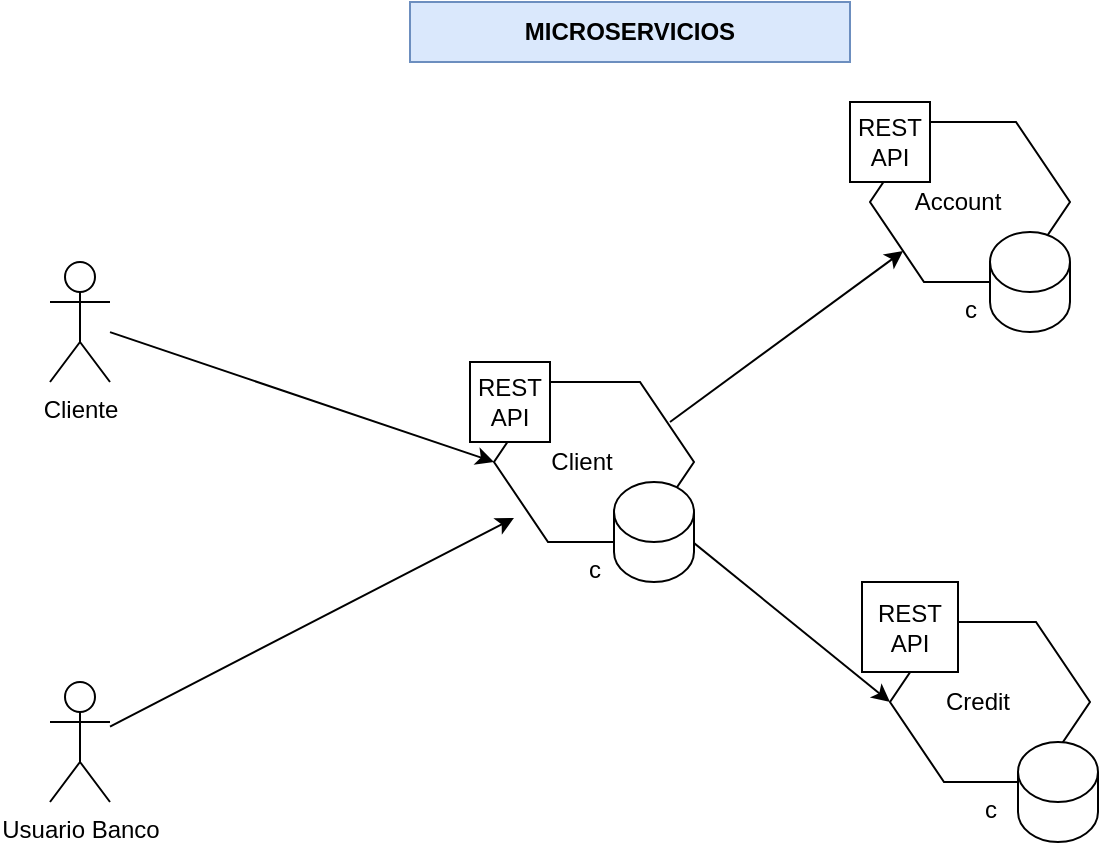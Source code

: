 <mxfile version="21.3.2" type="github">
  <diagram name="Page-1" id="Bq29xVs0bYbxWOrvcEpD">
    <mxGraphModel dx="1434" dy="788" grid="1" gridSize="10" guides="1" tooltips="1" connect="1" arrows="1" fold="1" page="1" pageScale="1" pageWidth="827" pageHeight="1169" math="0" shadow="0">
      <root>
        <mxCell id="0" />
        <mxCell id="1" parent="0" />
        <mxCell id="V8t-qxfj6C1yTUPNHmYo-1" value="c" style="verticalLabelPosition=bottom;verticalAlign=top;html=1;shape=hexagon;perimeter=hexagonPerimeter2;arcSize=6;size=0.27;" vertex="1" parent="1">
          <mxGeometry x="302" y="210" width="100" height="80" as="geometry" />
        </mxCell>
        <mxCell id="V8t-qxfj6C1yTUPNHmYo-3" value="Client" style="text;html=1;strokeColor=none;fillColor=none;align=center;verticalAlign=middle;whiteSpace=wrap;rounded=0;" vertex="1" parent="1">
          <mxGeometry x="316" y="235" width="60" height="30" as="geometry" />
        </mxCell>
        <mxCell id="V8t-qxfj6C1yTUPNHmYo-4" value="c" style="verticalLabelPosition=bottom;verticalAlign=top;html=1;shape=hexagon;perimeter=hexagonPerimeter2;arcSize=6;size=0.27;" vertex="1" parent="1">
          <mxGeometry x="490" y="80" width="100" height="80" as="geometry" />
        </mxCell>
        <mxCell id="V8t-qxfj6C1yTUPNHmYo-5" value="Account" style="text;html=1;strokeColor=none;fillColor=none;align=center;verticalAlign=middle;whiteSpace=wrap;rounded=0;" vertex="1" parent="1">
          <mxGeometry x="504" y="105" width="60" height="30" as="geometry" />
        </mxCell>
        <mxCell id="V8t-qxfj6C1yTUPNHmYo-6" value="c" style="verticalLabelPosition=bottom;verticalAlign=top;html=1;shape=hexagon;perimeter=hexagonPerimeter2;arcSize=6;size=0.27;" vertex="1" parent="1">
          <mxGeometry x="500" y="330" width="100" height="80" as="geometry" />
        </mxCell>
        <mxCell id="V8t-qxfj6C1yTUPNHmYo-7" value="Credit" style="text;html=1;strokeColor=none;fillColor=none;align=center;verticalAlign=middle;whiteSpace=wrap;rounded=0;" vertex="1" parent="1">
          <mxGeometry x="514" y="355" width="60" height="30" as="geometry" />
        </mxCell>
        <mxCell id="V8t-qxfj6C1yTUPNHmYo-9" value="Cliente" style="shape=umlActor;verticalLabelPosition=bottom;verticalAlign=top;html=1;outlineConnect=0;" vertex="1" parent="1">
          <mxGeometry x="80" y="150" width="30" height="60" as="geometry" />
        </mxCell>
        <mxCell id="V8t-qxfj6C1yTUPNHmYo-12" value="Usuario Banco" style="shape=umlActor;verticalLabelPosition=bottom;verticalAlign=top;html=1;outlineConnect=0;" vertex="1" parent="1">
          <mxGeometry x="80" y="360" width="30" height="60" as="geometry" />
        </mxCell>
        <mxCell id="V8t-qxfj6C1yTUPNHmYo-13" value="MICROSERVICIOS" style="text;html=1;strokeColor=#6c8ebf;fillColor=#dae8fc;align=center;verticalAlign=middle;whiteSpace=wrap;rounded=0;fontStyle=1" vertex="1" parent="1">
          <mxGeometry x="260" y="20" width="220" height="30" as="geometry" />
        </mxCell>
        <mxCell id="V8t-qxfj6C1yTUPNHmYo-14" value="" style="rounded=0;whiteSpace=wrap;html=1;" vertex="1" parent="1">
          <mxGeometry x="290" y="200" width="40" height="40" as="geometry" />
        </mxCell>
        <mxCell id="V8t-qxfj6C1yTUPNHmYo-15" value="REST&lt;br&gt;API" style="text;html=1;strokeColor=none;fillColor=none;align=center;verticalAlign=middle;whiteSpace=wrap;rounded=0;" vertex="1" parent="1">
          <mxGeometry x="280" y="205" width="60" height="30" as="geometry" />
        </mxCell>
        <mxCell id="V8t-qxfj6C1yTUPNHmYo-22" value="" style="rounded=0;whiteSpace=wrap;html=1;" vertex="1" parent="1">
          <mxGeometry x="486" y="310" width="48" height="45" as="geometry" />
        </mxCell>
        <mxCell id="V8t-qxfj6C1yTUPNHmYo-23" value="" style="rounded=0;whiteSpace=wrap;html=1;" vertex="1" parent="1">
          <mxGeometry x="480" y="70" width="40" height="40" as="geometry" />
        </mxCell>
        <mxCell id="V8t-qxfj6C1yTUPNHmYo-25" value="REST&lt;br&gt;API" style="text;html=1;strokeColor=none;fillColor=none;align=center;verticalAlign=middle;whiteSpace=wrap;rounded=0;" vertex="1" parent="1">
          <mxGeometry x="480" y="317.5" width="60" height="30" as="geometry" />
        </mxCell>
        <mxCell id="V8t-qxfj6C1yTUPNHmYo-26" value="REST&lt;br&gt;API" style="text;html=1;strokeColor=none;fillColor=none;align=center;verticalAlign=middle;whiteSpace=wrap;rounded=0;" vertex="1" parent="1">
          <mxGeometry x="470" y="75" width="60" height="30" as="geometry" />
        </mxCell>
        <mxCell id="V8t-qxfj6C1yTUPNHmYo-27" value="" style="endArrow=classic;html=1;rounded=0;" edge="1" parent="1" target="V8t-qxfj6C1yTUPNHmYo-4">
          <mxGeometry width="50" height="50" relative="1" as="geometry">
            <mxPoint x="390" y="230" as="sourcePoint" />
            <mxPoint x="440" y="180" as="targetPoint" />
          </mxGeometry>
        </mxCell>
        <mxCell id="V8t-qxfj6C1yTUPNHmYo-28" value="" style="endArrow=classic;html=1;rounded=0;entryX=0;entryY=0.5;entryDx=0;entryDy=0;" edge="1" parent="1" source="V8t-qxfj6C1yTUPNHmYo-1" target="V8t-qxfj6C1yTUPNHmYo-6">
          <mxGeometry width="50" height="50" relative="1" as="geometry">
            <mxPoint x="400" y="240" as="sourcePoint" />
            <mxPoint x="517" y="155" as="targetPoint" />
          </mxGeometry>
        </mxCell>
        <mxCell id="V8t-qxfj6C1yTUPNHmYo-29" value="" style="endArrow=classic;html=1;rounded=0;entryX=0;entryY=0.5;entryDx=0;entryDy=0;" edge="1" parent="1" source="V8t-qxfj6C1yTUPNHmYo-9" target="V8t-qxfj6C1yTUPNHmYo-1">
          <mxGeometry width="50" height="50" relative="1" as="geometry">
            <mxPoint x="140" y="275" as="sourcePoint" />
            <mxPoint x="257" y="190" as="targetPoint" />
          </mxGeometry>
        </mxCell>
        <mxCell id="V8t-qxfj6C1yTUPNHmYo-30" value="" style="endArrow=classic;html=1;rounded=0;entryX=0.1;entryY=0.85;entryDx=0;entryDy=0;entryPerimeter=0;" edge="1" parent="1" source="V8t-qxfj6C1yTUPNHmYo-12" target="V8t-qxfj6C1yTUPNHmYo-1">
          <mxGeometry width="50" height="50" relative="1" as="geometry">
            <mxPoint x="420" y="260" as="sourcePoint" />
            <mxPoint x="537" y="175" as="targetPoint" />
          </mxGeometry>
        </mxCell>
        <mxCell id="V8t-qxfj6C1yTUPNHmYo-31" value="" style="shape=cylinder3;whiteSpace=wrap;html=1;boundedLbl=1;backgroundOutline=1;size=15;" vertex="1" parent="1">
          <mxGeometry x="362" y="260" width="40" height="50" as="geometry" />
        </mxCell>
        <mxCell id="V8t-qxfj6C1yTUPNHmYo-32" value="" style="shape=cylinder3;whiteSpace=wrap;html=1;boundedLbl=1;backgroundOutline=1;size=15;" vertex="1" parent="1">
          <mxGeometry x="550" y="135" width="40" height="50" as="geometry" />
        </mxCell>
        <mxCell id="V8t-qxfj6C1yTUPNHmYo-34" value="" style="shape=cylinder3;whiteSpace=wrap;html=1;boundedLbl=1;backgroundOutline=1;size=15;" vertex="1" parent="1">
          <mxGeometry x="564" y="390" width="40" height="50" as="geometry" />
        </mxCell>
      </root>
    </mxGraphModel>
  </diagram>
</mxfile>
